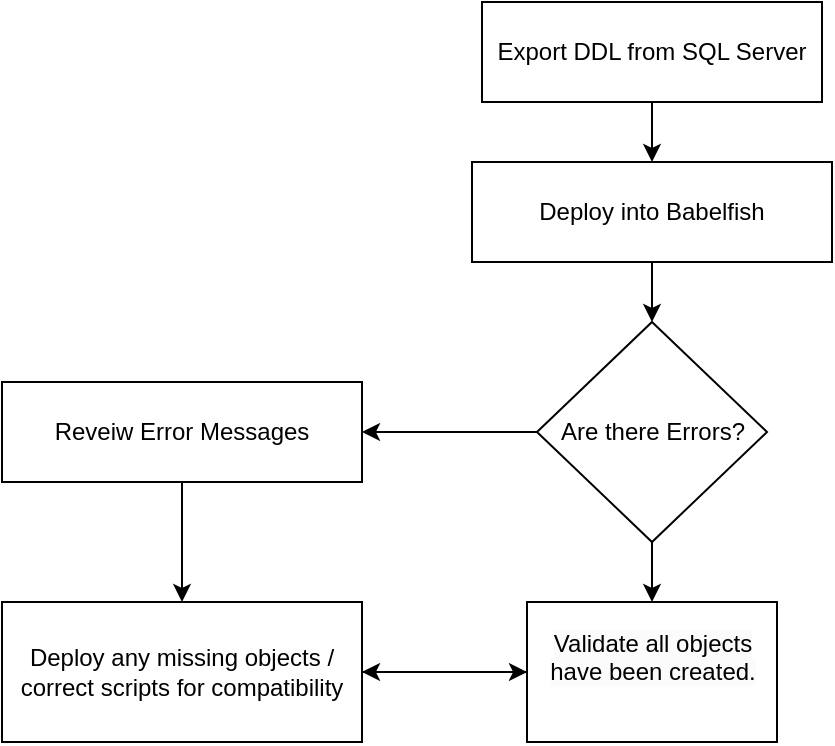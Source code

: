 <mxfile version="23.0.2" type="github">
  <diagram name="Page-1" id="iWM8F4ieGeH4_vaYs4WB">
    <mxGraphModel dx="1050" dy="557" grid="1" gridSize="10" guides="1" tooltips="1" connect="1" arrows="1" fold="1" page="1" pageScale="1" pageWidth="850" pageHeight="1100" math="0" shadow="0">
      <root>
        <mxCell id="0" />
        <mxCell id="1" parent="0" />
        <mxCell id="NaQoKHvgldikXw9V-TxC-16" value="" style="edgeStyle=orthogonalEdgeStyle;rounded=0;orthogonalLoop=1;jettySize=auto;html=1;" parent="1" source="NaQoKHvgldikXw9V-TxC-1" target="NaQoKHvgldikXw9V-TxC-5" edge="1">
          <mxGeometry relative="1" as="geometry" />
        </mxCell>
        <mxCell id="NaQoKHvgldikXw9V-TxC-1" value="Export DDL from SQL Server&lt;br&gt;" style="rounded=0;whiteSpace=wrap;html=1;" parent="1" vertex="1">
          <mxGeometry x="400" y="40" width="170" height="50" as="geometry" />
        </mxCell>
        <mxCell id="NaQoKHvgldikXw9V-TxC-20" value="" style="edgeStyle=orthogonalEdgeStyle;rounded=0;orthogonalLoop=1;jettySize=auto;html=1;" parent="1" source="UNrgmgvKtxE7_YkuY47O-5" target="NaQoKHvgldikXw9V-TxC-9" edge="1">
          <mxGeometry relative="1" as="geometry">
            <mxPoint x="250" y="170" as="sourcePoint" />
          </mxGeometry>
        </mxCell>
        <mxCell id="NaQoKHvgldikXw9V-TxC-18" value="" style="edgeStyle=orthogonalEdgeStyle;rounded=0;orthogonalLoop=1;jettySize=auto;html=1;" parent="1" source="UNrgmgvKtxE7_YkuY47O-1" target="NaQoKHvgldikXw9V-TxC-6" edge="1">
          <mxGeometry relative="1" as="geometry" />
        </mxCell>
        <mxCell id="NaQoKHvgldikXw9V-TxC-5" value="Deploy into Babelfish" style="rounded=0;whiteSpace=wrap;html=1;verticalAlign=middle;" parent="1" vertex="1">
          <mxGeometry x="395" y="120" width="180" height="50" as="geometry" />
        </mxCell>
        <mxCell id="UNrgmgvKtxE7_YkuY47O-8" style="edgeStyle=orthogonalEdgeStyle;rounded=0;orthogonalLoop=1;jettySize=auto;html=1;entryX=1;entryY=0.5;entryDx=0;entryDy=0;" edge="1" parent="1" source="NaQoKHvgldikXw9V-TxC-6" target="NaQoKHvgldikXw9V-TxC-9">
          <mxGeometry relative="1" as="geometry" />
        </mxCell>
        <mxCell id="NaQoKHvgldikXw9V-TxC-6" value="&#xa;&lt;span style=&quot;color: rgb(0, 0, 0); font-family: Helvetica; font-size: 12px; font-style: normal; font-variant-ligatures: normal; font-variant-caps: normal; font-weight: 400; letter-spacing: normal; orphans: 2; text-align: center; text-indent: 0px; text-transform: none; widows: 2; word-spacing: 0px; -webkit-text-stroke-width: 0px; background-color: rgb(251, 251, 251); text-decoration-thickness: initial; text-decoration-style: initial; text-decoration-color: initial; float: none; display: inline !important;&quot;&gt;Validate all objects have been created.&lt;/span&gt;&#xa;&#xa;" style="rounded=0;whiteSpace=wrap;html=1;verticalAlign=middle;labelPosition=center;verticalLabelPosition=middle;align=center;" parent="1" vertex="1">
          <mxGeometry x="422.5" y="340" width="125" height="70" as="geometry" />
        </mxCell>
        <mxCell id="UNrgmgvKtxE7_YkuY47O-4" style="rounded=0;orthogonalLoop=1;jettySize=auto;html=1;entryX=0;entryY=0.5;entryDx=0;entryDy=0;verticalAlign=middle;" edge="1" parent="1" source="NaQoKHvgldikXw9V-TxC-9" target="NaQoKHvgldikXw9V-TxC-6">
          <mxGeometry relative="1" as="geometry" />
        </mxCell>
        <mxCell id="NaQoKHvgldikXw9V-TxC-9" value="Deploy any missing objects / correct scripts for compatibility" style="rounded=0;whiteSpace=wrap;html=1;" parent="1" vertex="1">
          <mxGeometry x="160" y="340" width="180" height="70" as="geometry" />
        </mxCell>
        <mxCell id="UNrgmgvKtxE7_YkuY47O-2" value="" style="edgeStyle=orthogonalEdgeStyle;rounded=0;orthogonalLoop=1;jettySize=auto;html=1;" edge="1" parent="1" source="NaQoKHvgldikXw9V-TxC-5" target="UNrgmgvKtxE7_YkuY47O-1">
          <mxGeometry relative="1" as="geometry">
            <mxPoint x="485" y="250" as="sourcePoint" />
            <mxPoint x="485" y="420" as="targetPoint" />
          </mxGeometry>
        </mxCell>
        <mxCell id="UNrgmgvKtxE7_YkuY47O-7" style="edgeStyle=orthogonalEdgeStyle;rounded=0;orthogonalLoop=1;jettySize=auto;html=1;entryX=1;entryY=0.5;entryDx=0;entryDy=0;" edge="1" parent="1" source="UNrgmgvKtxE7_YkuY47O-1" target="UNrgmgvKtxE7_YkuY47O-5">
          <mxGeometry relative="1" as="geometry" />
        </mxCell>
        <mxCell id="UNrgmgvKtxE7_YkuY47O-1" value="Are there Errors?" style="rhombus;whiteSpace=wrap;html=1;" vertex="1" parent="1">
          <mxGeometry x="427.5" y="200" width="115" height="110" as="geometry" />
        </mxCell>
        <mxCell id="UNrgmgvKtxE7_YkuY47O-5" value="Reveiw Error Messages" style="rounded=0;whiteSpace=wrap;html=1;verticalAlign=middle;" vertex="1" parent="1">
          <mxGeometry x="160" y="230" width="180" height="50" as="geometry" />
        </mxCell>
      </root>
    </mxGraphModel>
  </diagram>
</mxfile>
